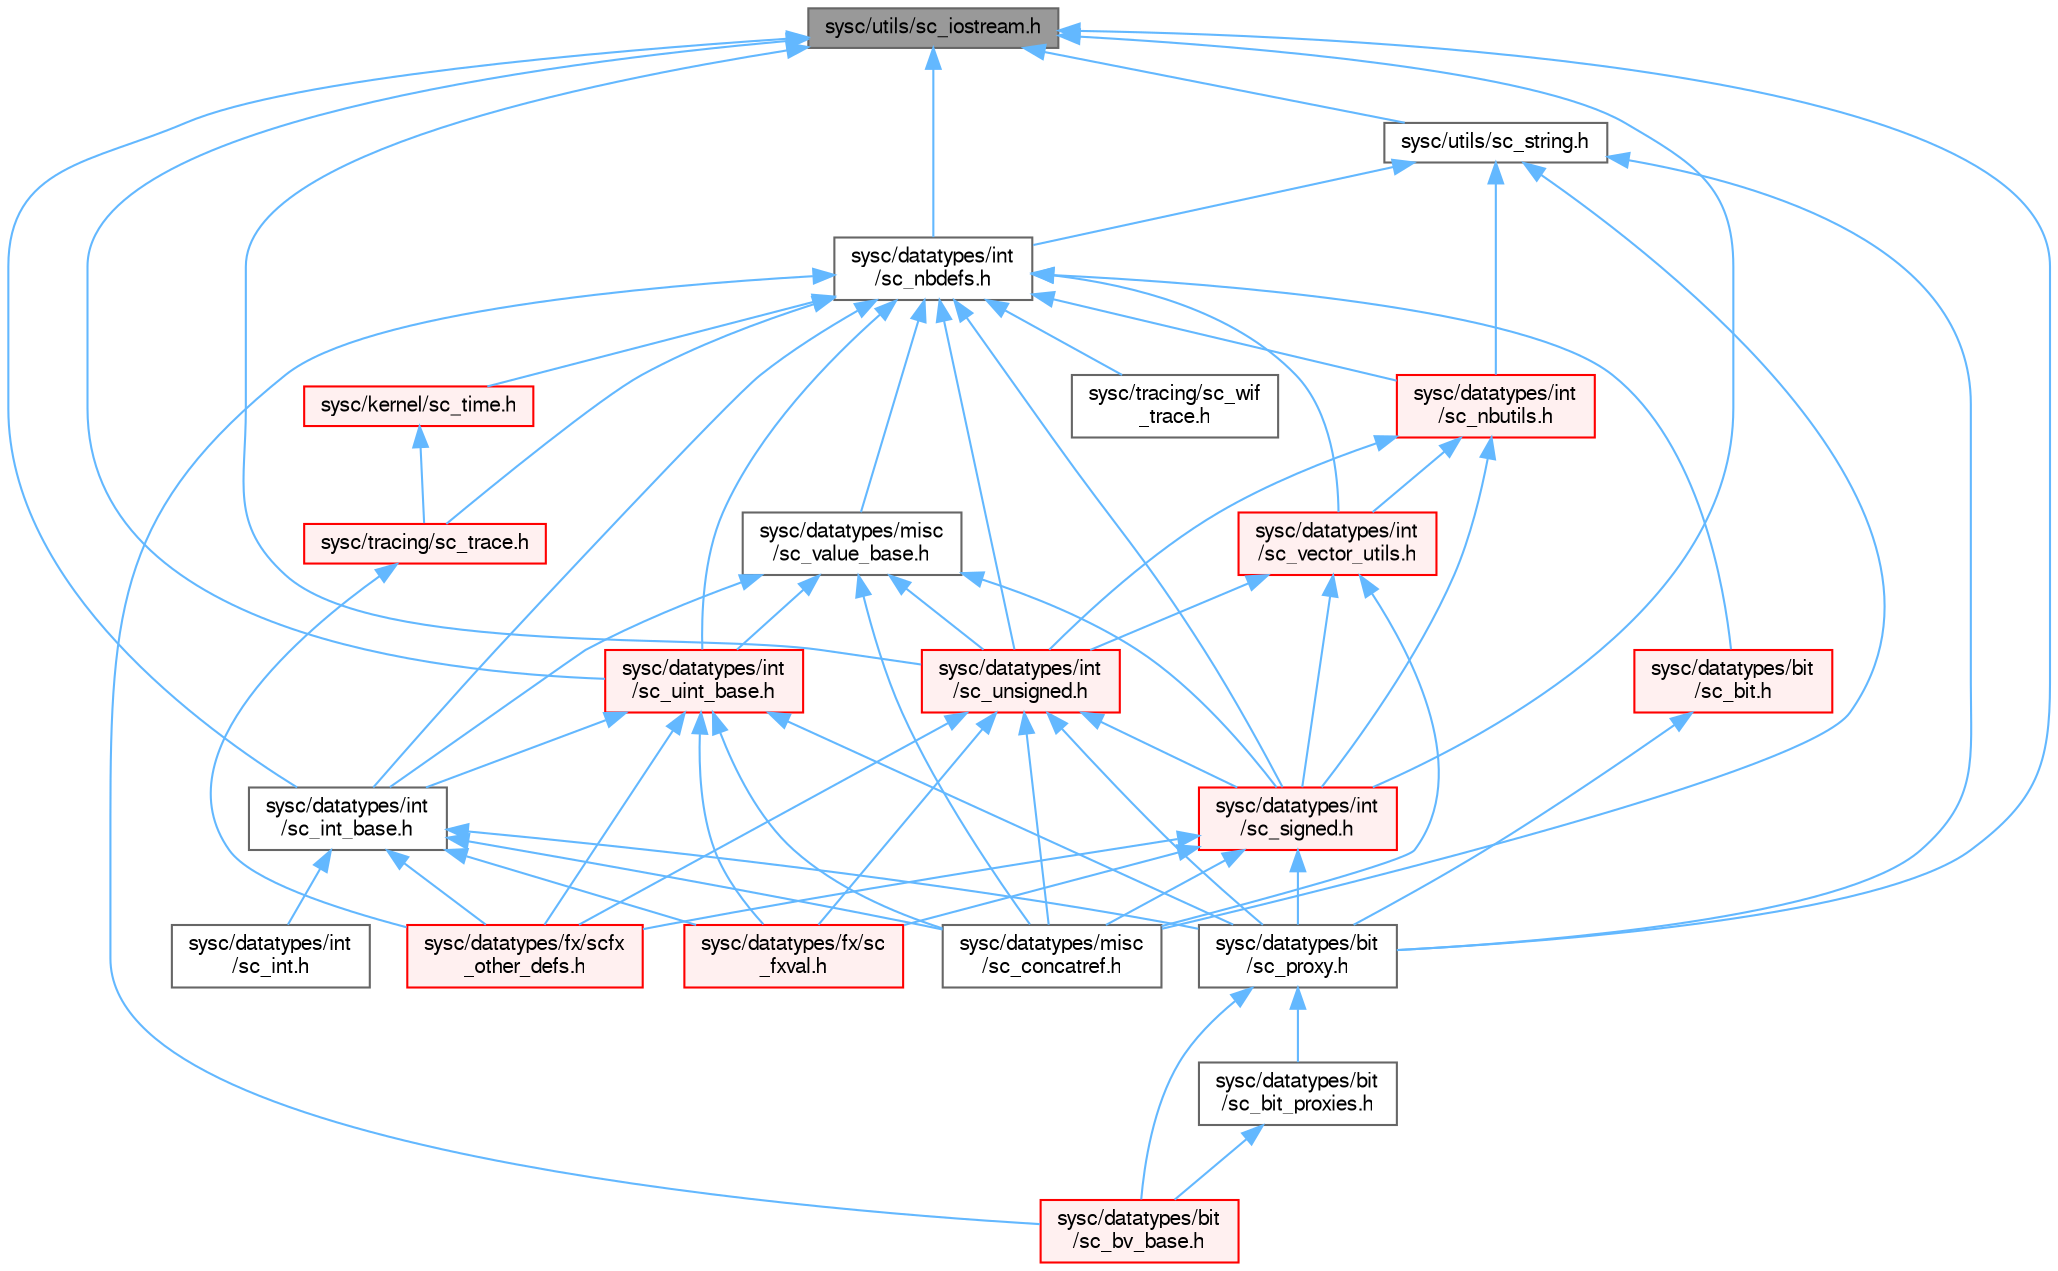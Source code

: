 digraph "sysc/utils/sc_iostream.h"
{
 // LATEX_PDF_SIZE
  bgcolor="transparent";
  edge [fontname=FreeSans,fontsize=10,labelfontname=FreeSans,labelfontsize=10];
  node [fontname=FreeSans,fontsize=10,shape=box,height=0.2,width=0.4];
  Node1 [id="Node000001",label="sysc/utils/sc_iostream.h",height=0.2,width=0.4,color="gray40", fillcolor="grey60", style="filled", fontcolor="black",tooltip=" "];
  Node1 -> Node2 [id="edge1_Node000001_Node000002",dir="back",color="steelblue1",style="solid",tooltip=" "];
  Node2 [id="Node000002",label="sysc/datatypes/bit\l/sc_proxy.h",height=0.2,width=0.4,color="grey40", fillcolor="white", style="filled",URL="$a00047.html",tooltip=" "];
  Node2 -> Node3 [id="edge2_Node000002_Node000003",dir="back",color="steelblue1",style="solid",tooltip=" "];
  Node3 [id="Node000003",label="sysc/datatypes/bit\l/sc_bit_proxies.h",height=0.2,width=0.4,color="grey40", fillcolor="white", style="filled",URL="$a00056.html",tooltip=" "];
  Node3 -> Node4 [id="edge3_Node000003_Node000004",dir="back",color="steelblue1",style="solid",tooltip=" "];
  Node4 [id="Node000004",label="sysc/datatypes/bit\l/sc_bv_base.h",height=0.2,width=0.4,color="red", fillcolor="#FFF0F0", style="filled",URL="$a00053.html",tooltip=" "];
  Node2 -> Node4 [id="edge4_Node000002_Node000004",dir="back",color="steelblue1",style="solid",tooltip=" "];
  Node1 -> Node17 [id="edge5_Node000001_Node000017",dir="back",color="steelblue1",style="solid",tooltip=" "];
  Node17 [id="Node000017",label="sysc/datatypes/int\l/sc_int_base.h",height=0.2,width=0.4,color="grey40", fillcolor="white", style="filled",URL="$a00191.html",tooltip=" "];
  Node17 -> Node2 [id="edge6_Node000017_Node000002",dir="back",color="steelblue1",style="solid",tooltip=" "];
  Node17 -> Node18 [id="edge7_Node000017_Node000018",dir="back",color="steelblue1",style="solid",tooltip=" "];
  Node18 [id="Node000018",label="sysc/datatypes/fx/sc\l_fxval.h",height=0.2,width=0.4,color="red", fillcolor="#FFF0F0", style="filled",URL="$a00098.html",tooltip=" "];
  Node17 -> Node19 [id="edge8_Node000017_Node000019",dir="back",color="steelblue1",style="solid",tooltip=" "];
  Node19 [id="Node000019",label="sysc/datatypes/fx/scfx\l_other_defs.h",height=0.2,width=0.4,color="red", fillcolor="#FFF0F0", style="filled",URL="$a00083.html",tooltip=" "];
  Node17 -> Node20 [id="edge9_Node000017_Node000020",dir="back",color="steelblue1",style="solid",tooltip=" "];
  Node20 [id="Node000020",label="sysc/datatypes/int\l/sc_int.h",height=0.2,width=0.4,color="grey40", fillcolor="white", style="filled",URL="$a00137.html",tooltip=" "];
  Node17 -> Node6 [id="edge10_Node000017_Node000006",dir="back",color="steelblue1",style="solid",tooltip=" "];
  Node6 [id="Node000006",label="sysc/datatypes/misc\l/sc_concatref.h",height=0.2,width=0.4,color="grey40", fillcolor="white", style="filled",URL="$a00026.html",tooltip=" "];
  Node1 -> Node21 [id="edge11_Node000001_Node000021",dir="back",color="steelblue1",style="solid",tooltip=" "];
  Node21 [id="Node000021",label="sysc/datatypes/int\l/sc_nbdefs.h",height=0.2,width=0.4,color="grey40", fillcolor="white", style="filled",URL="$a00140.html",tooltip=" "];
  Node21 -> Node22 [id="edge12_Node000021_Node000022",dir="back",color="steelblue1",style="solid",tooltip=" "];
  Node22 [id="Node000022",label="sysc/datatypes/bit\l/sc_bit.h",height=0.2,width=0.4,color="red", fillcolor="#FFF0F0", style="filled",URL="$a00032.html",tooltip=" "];
  Node22 -> Node2 [id="edge13_Node000022_Node000002",dir="back",color="steelblue1",style="solid",tooltip=" "];
  Node21 -> Node4 [id="edge14_Node000021_Node000004",dir="back",color="steelblue1",style="solid",tooltip=" "];
  Node21 -> Node17 [id="edge15_Node000021_Node000017",dir="back",color="steelblue1",style="solid",tooltip=" "];
  Node21 -> Node48 [id="edge16_Node000021_Node000048",dir="back",color="steelblue1",style="solid",tooltip=" "];
  Node48 [id="Node000048",label="sysc/datatypes/int\l/sc_nbutils.h",height=0.2,width=0.4,color="red", fillcolor="#FFF0F0", style="filled",URL="$a00149.html",tooltip=" "];
  Node48 -> Node66 [id="edge17_Node000048_Node000066",dir="back",color="steelblue1",style="solid",tooltip=" "];
  Node66 [id="Node000066",label="sysc/datatypes/int\l/sc_signed.h",height=0.2,width=0.4,color="red", fillcolor="#FFF0F0", style="filled",URL="$a00128.html",tooltip=" "];
  Node66 -> Node2 [id="edge18_Node000066_Node000002",dir="back",color="steelblue1",style="solid",tooltip=" "];
  Node66 -> Node18 [id="edge19_Node000066_Node000018",dir="back",color="steelblue1",style="solid",tooltip=" "];
  Node66 -> Node19 [id="edge20_Node000066_Node000019",dir="back",color="steelblue1",style="solid",tooltip=" "];
  Node66 -> Node6 [id="edge21_Node000066_Node000006",dir="back",color="steelblue1",style="solid",tooltip=" "];
  Node48 -> Node69 [id="edge22_Node000048_Node000069",dir="back",color="steelblue1",style="solid",tooltip=" "];
  Node69 [id="Node000069",label="sysc/datatypes/int\l/sc_unsigned.h",height=0.2,width=0.4,color="red", fillcolor="#FFF0F0", style="filled",URL="$a00176.html",tooltip=" "];
  Node69 -> Node2 [id="edge23_Node000069_Node000002",dir="back",color="steelblue1",style="solid",tooltip=" "];
  Node69 -> Node18 [id="edge24_Node000069_Node000018",dir="back",color="steelblue1",style="solid",tooltip=" "];
  Node69 -> Node19 [id="edge25_Node000069_Node000019",dir="back",color="steelblue1",style="solid",tooltip=" "];
  Node69 -> Node66 [id="edge26_Node000069_Node000066",dir="back",color="steelblue1",style="solid",tooltip=" "];
  Node69 -> Node6 [id="edge27_Node000069_Node000006",dir="back",color="steelblue1",style="solid",tooltip=" "];
  Node48 -> Node84 [id="edge28_Node000048_Node000084",dir="back",color="steelblue1",style="solid",tooltip=" "];
  Node84 [id="Node000084",label="sysc/datatypes/int\l/sc_vector_utils.h",height=0.2,width=0.4,color="red", fillcolor="#FFF0F0", style="filled",URL="$a00167.html",tooltip=" "];
  Node84 -> Node66 [id="edge29_Node000084_Node000066",dir="back",color="steelblue1",style="solid",tooltip=" "];
  Node84 -> Node69 [id="edge30_Node000084_Node000069",dir="back",color="steelblue1",style="solid",tooltip=" "];
  Node84 -> Node6 [id="edge31_Node000084_Node000006",dir="back",color="steelblue1",style="solid",tooltip=" "];
  Node21 -> Node66 [id="edge32_Node000021_Node000066",dir="back",color="steelblue1",style="solid",tooltip=" "];
  Node21 -> Node56 [id="edge33_Node000021_Node000056",dir="back",color="steelblue1",style="solid",tooltip=" "];
  Node56 [id="Node000056",label="sysc/datatypes/int\l/sc_uint_base.h",height=0.2,width=0.4,color="red", fillcolor="#FFF0F0", style="filled",URL="$a00158.html",tooltip=" "];
  Node56 -> Node2 [id="edge34_Node000056_Node000002",dir="back",color="steelblue1",style="solid",tooltip=" "];
  Node56 -> Node18 [id="edge35_Node000056_Node000018",dir="back",color="steelblue1",style="solid",tooltip=" "];
  Node56 -> Node19 [id="edge36_Node000056_Node000019",dir="back",color="steelblue1",style="solid",tooltip=" "];
  Node56 -> Node17 [id="edge37_Node000056_Node000017",dir="back",color="steelblue1",style="solid",tooltip=" "];
  Node56 -> Node6 [id="edge38_Node000056_Node000006",dir="back",color="steelblue1",style="solid",tooltip=" "];
  Node21 -> Node69 [id="edge39_Node000021_Node000069",dir="back",color="steelblue1",style="solid",tooltip=" "];
  Node21 -> Node84 [id="edge40_Node000021_Node000084",dir="back",color="steelblue1",style="solid",tooltip=" "];
  Node21 -> Node87 [id="edge41_Node000021_Node000087",dir="back",color="steelblue1",style="solid",tooltip=" "];
  Node87 [id="Node000087",label="sysc/datatypes/misc\l/sc_value_base.h",height=0.2,width=0.4,color="grey40", fillcolor="white", style="filled",URL="$a00029.html",tooltip=" "];
  Node87 -> Node17 [id="edge42_Node000087_Node000017",dir="back",color="steelblue1",style="solid",tooltip=" "];
  Node87 -> Node66 [id="edge43_Node000087_Node000066",dir="back",color="steelblue1",style="solid",tooltip=" "];
  Node87 -> Node56 [id="edge44_Node000087_Node000056",dir="back",color="steelblue1",style="solid",tooltip=" "];
  Node87 -> Node69 [id="edge45_Node000087_Node000069",dir="back",color="steelblue1",style="solid",tooltip=" "];
  Node87 -> Node6 [id="edge46_Node000087_Node000006",dir="back",color="steelblue1",style="solid",tooltip=" "];
  Node21 -> Node58 [id="edge47_Node000021_Node000058",dir="back",color="steelblue1",style="solid",tooltip=" "];
  Node58 [id="Node000058",label="sysc/kernel/sc_time.h",height=0.2,width=0.4,color="red", fillcolor="#FFF0F0", style="filled",URL="$a00365.html",tooltip=" "];
  Node58 -> Node80 [id="edge48_Node000058_Node000080",dir="back",color="steelblue1",style="solid",tooltip=" "];
  Node80 [id="Node000080",label="sysc/tracing/sc_trace.h",height=0.2,width=0.4,color="red", fillcolor="#FFF0F0", style="filled",URL="$a00017.html",tooltip=" "];
  Node80 -> Node19 [id="edge49_Node000080_Node000019",dir="back",color="steelblue1",style="solid",tooltip=" "];
  Node21 -> Node80 [id="edge50_Node000021_Node000080",dir="back",color="steelblue1",style="solid",tooltip=" "];
  Node21 -> Node83 [id="edge51_Node000021_Node000083",dir="back",color="steelblue1",style="solid",tooltip=" "];
  Node83 [id="Node000083",label="sysc/tracing/sc_wif\l_trace.h",height=0.2,width=0.4,color="grey40", fillcolor="white", style="filled",URL="$a00014.html",tooltip=" "];
  Node1 -> Node66 [id="edge52_Node000001_Node000066",dir="back",color="steelblue1",style="solid",tooltip=" "];
  Node1 -> Node56 [id="edge53_Node000001_Node000056",dir="back",color="steelblue1",style="solid",tooltip=" "];
  Node1 -> Node69 [id="edge54_Node000001_Node000069",dir="back",color="steelblue1",style="solid",tooltip=" "];
  Node1 -> Node88 [id="edge55_Node000001_Node000088",dir="back",color="steelblue1",style="solid",tooltip=" "];
  Node88 [id="Node000088",label="sysc/utils/sc_string.h",height=0.2,width=0.4,color="grey40", fillcolor="white", style="filled",URL="$a00203.html",tooltip=" "];
  Node88 -> Node2 [id="edge56_Node000088_Node000002",dir="back",color="steelblue1",style="solid",tooltip=" "];
  Node88 -> Node21 [id="edge57_Node000088_Node000021",dir="back",color="steelblue1",style="solid",tooltip=" "];
  Node88 -> Node48 [id="edge58_Node000088_Node000048",dir="back",color="steelblue1",style="solid",tooltip=" "];
  Node88 -> Node6 [id="edge59_Node000088_Node000006",dir="back",color="steelblue1",style="solid",tooltip=" "];
}
